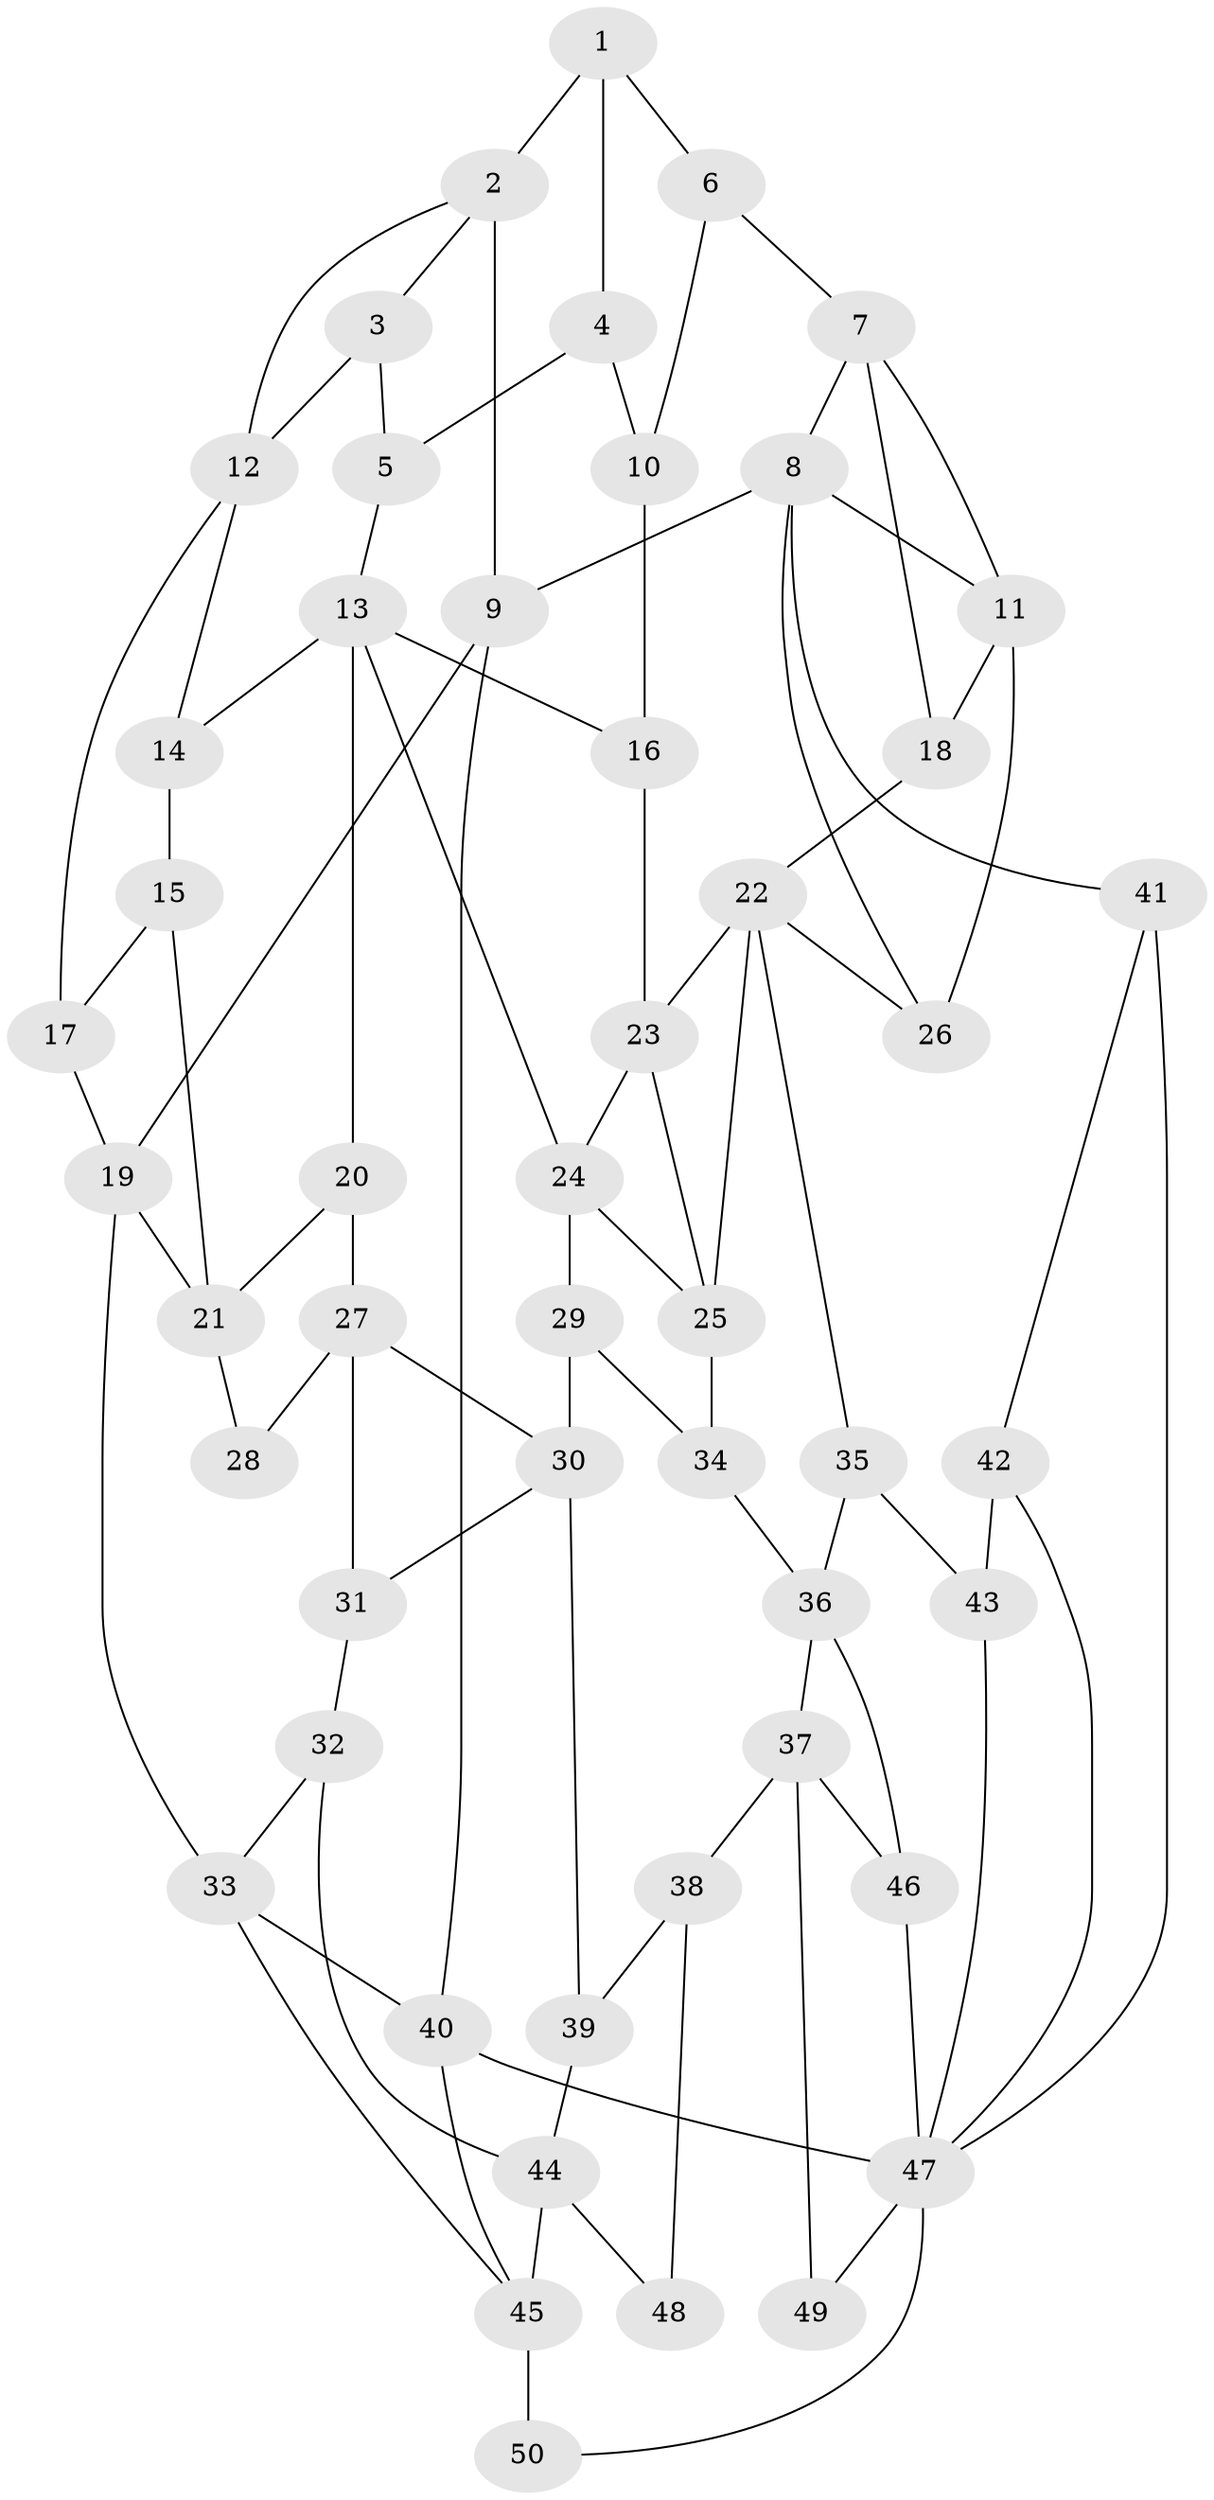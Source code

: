 // original degree distribution, {3: 0.024, 4: 0.208, 5: 0.568, 6: 0.2}
// Generated by graph-tools (version 1.1) at 2025/54/03/04/25 22:54:33]
// undirected, 50 vertices, 87 edges
graph export_dot {
  node [color=gray90,style=filled];
  1;
  2;
  3;
  4;
  5;
  6;
  7;
  8;
  9;
  10;
  11;
  12;
  13;
  14;
  15;
  16;
  17;
  18;
  19;
  20;
  21;
  22;
  23;
  24;
  25;
  26;
  27;
  28;
  29;
  30;
  31;
  32;
  33;
  34;
  35;
  36;
  37;
  38;
  39;
  40;
  41;
  42;
  43;
  44;
  45;
  46;
  47;
  48;
  49;
  50;
  1 -- 2 [weight=1.0];
  1 -- 4 [weight=1.0];
  1 -- 6 [weight=1.0];
  2 -- 3 [weight=1.0];
  2 -- 9 [weight=2.0];
  2 -- 12 [weight=1.0];
  3 -- 5 [weight=1.0];
  3 -- 12 [weight=2.0];
  4 -- 5 [weight=2.0];
  4 -- 10 [weight=2.0];
  5 -- 13 [weight=1.0];
  6 -- 7 [weight=2.0];
  6 -- 10 [weight=2.0];
  7 -- 8 [weight=1.0];
  7 -- 11 [weight=2.0];
  7 -- 18 [weight=1.0];
  8 -- 9 [weight=1.0];
  8 -- 11 [weight=1.0];
  8 -- 26 [weight=1.0];
  8 -- 41 [weight=2.0];
  9 -- 19 [weight=1.0];
  9 -- 40 [weight=1.0];
  10 -- 16 [weight=2.0];
  11 -- 18 [weight=1.0];
  11 -- 26 [weight=1.0];
  12 -- 14 [weight=1.0];
  12 -- 17 [weight=1.0];
  13 -- 14 [weight=1.0];
  13 -- 16 [weight=1.0];
  13 -- 20 [weight=1.0];
  13 -- 24 [weight=1.0];
  14 -- 15 [weight=4.0];
  15 -- 17 [weight=1.0];
  15 -- 21 [weight=1.0];
  16 -- 23 [weight=2.0];
  17 -- 19 [weight=1.0];
  18 -- 22 [weight=1.0];
  19 -- 21 [weight=2.0];
  19 -- 33 [weight=2.0];
  20 -- 21 [weight=1.0];
  20 -- 27 [weight=1.0];
  21 -- 28 [weight=1.0];
  22 -- 23 [weight=1.0];
  22 -- 25 [weight=1.0];
  22 -- 26 [weight=1.0];
  22 -- 35 [weight=1.0];
  23 -- 24 [weight=1.0];
  23 -- 25 [weight=2.0];
  24 -- 25 [weight=1.0];
  24 -- 29 [weight=1.0];
  25 -- 34 [weight=2.0];
  27 -- 28 [weight=2.0];
  27 -- 30 [weight=1.0];
  27 -- 31 [weight=2.0];
  29 -- 30 [weight=1.0];
  29 -- 34 [weight=1.0];
  30 -- 31 [weight=1.0];
  30 -- 39 [weight=1.0];
  31 -- 32 [weight=1.0];
  32 -- 33 [weight=1.0];
  32 -- 44 [weight=1.0];
  33 -- 40 [weight=1.0];
  33 -- 45 [weight=1.0];
  34 -- 36 [weight=2.0];
  35 -- 36 [weight=2.0];
  35 -- 43 [weight=1.0];
  36 -- 37 [weight=1.0];
  36 -- 46 [weight=1.0];
  37 -- 38 [weight=2.0];
  37 -- 46 [weight=1.0];
  37 -- 49 [weight=2.0];
  38 -- 39 [weight=2.0];
  38 -- 48 [weight=2.0];
  39 -- 44 [weight=1.0];
  40 -- 45 [weight=1.0];
  40 -- 47 [weight=1.0];
  41 -- 42 [weight=1.0];
  41 -- 47 [weight=1.0];
  42 -- 43 [weight=4.0];
  42 -- 47 [weight=1.0];
  43 -- 47 [weight=1.0];
  44 -- 45 [weight=2.0];
  44 -- 48 [weight=1.0];
  45 -- 50 [weight=2.0];
  46 -- 47 [weight=1.0];
  47 -- 49 [weight=1.0];
  47 -- 50 [weight=1.0];
}
